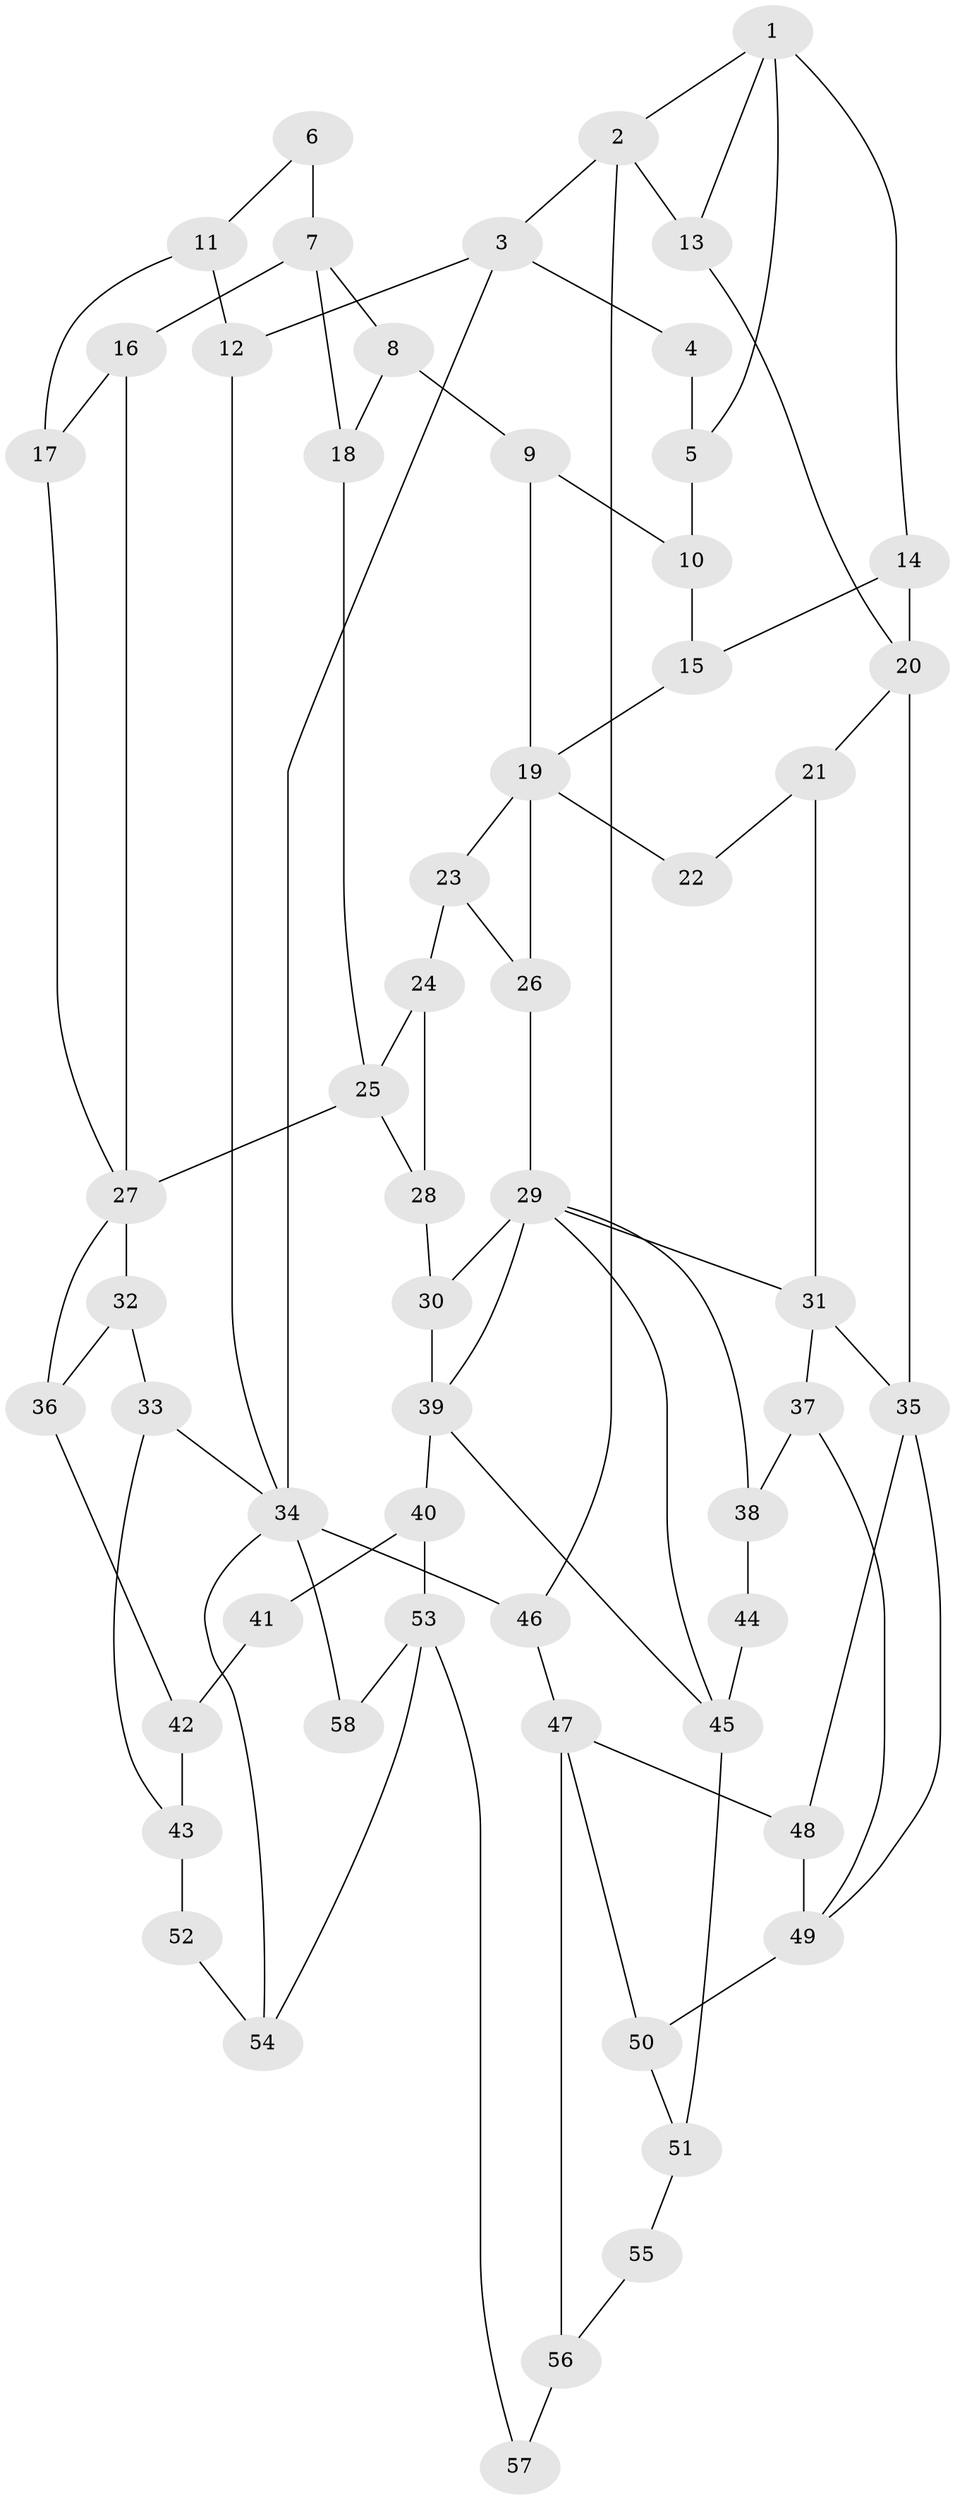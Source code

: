 // original degree distribution, {3: 0.02586206896551724, 6: 0.1896551724137931, 5: 0.5948275862068966, 4: 0.1896551724137931}
// Generated by graph-tools (version 1.1) at 2025/54/03/04/25 22:54:26]
// undirected, 58 vertices, 94 edges
graph export_dot {
  node [color=gray90,style=filled];
  1;
  2;
  3;
  4;
  5;
  6;
  7;
  8;
  9;
  10;
  11;
  12;
  13;
  14;
  15;
  16;
  17;
  18;
  19;
  20;
  21;
  22;
  23;
  24;
  25;
  26;
  27;
  28;
  29;
  30;
  31;
  32;
  33;
  34;
  35;
  36;
  37;
  38;
  39;
  40;
  41;
  42;
  43;
  44;
  45;
  46;
  47;
  48;
  49;
  50;
  51;
  52;
  53;
  54;
  55;
  56;
  57;
  58;
  1 -- 2 [weight=1.0];
  1 -- 5 [weight=1.0];
  1 -- 13 [weight=1.0];
  1 -- 14 [weight=2.0];
  2 -- 3 [weight=1.0];
  2 -- 13 [weight=1.0];
  2 -- 46 [weight=1.0];
  3 -- 4 [weight=1.0];
  3 -- 12 [weight=1.0];
  3 -- 34 [weight=1.0];
  4 -- 5 [weight=1.0];
  5 -- 10 [weight=1.0];
  6 -- 7 [weight=2.0];
  6 -- 11 [weight=1.0];
  7 -- 8 [weight=1.0];
  7 -- 16 [weight=1.0];
  7 -- 18 [weight=1.0];
  8 -- 9 [weight=1.0];
  8 -- 18 [weight=1.0];
  9 -- 10 [weight=1.0];
  9 -- 19 [weight=1.0];
  10 -- 15 [weight=1.0];
  11 -- 12 [weight=1.0];
  11 -- 17 [weight=1.0];
  12 -- 34 [weight=1.0];
  13 -- 20 [weight=1.0];
  14 -- 15 [weight=1.0];
  14 -- 20 [weight=1.0];
  15 -- 19 [weight=1.0];
  16 -- 17 [weight=1.0];
  16 -- 27 [weight=1.0];
  17 -- 27 [weight=1.0];
  18 -- 25 [weight=1.0];
  19 -- 22 [weight=2.0];
  19 -- 23 [weight=1.0];
  19 -- 26 [weight=1.0];
  20 -- 21 [weight=1.0];
  20 -- 35 [weight=2.0];
  21 -- 22 [weight=1.0];
  21 -- 31 [weight=1.0];
  23 -- 24 [weight=1.0];
  23 -- 26 [weight=1.0];
  24 -- 25 [weight=1.0];
  24 -- 28 [weight=1.0];
  25 -- 27 [weight=2.0];
  25 -- 28 [weight=1.0];
  26 -- 29 [weight=1.0];
  27 -- 32 [weight=1.0];
  27 -- 36 [weight=1.0];
  28 -- 30 [weight=1.0];
  29 -- 30 [weight=1.0];
  29 -- 31 [weight=1.0];
  29 -- 38 [weight=1.0];
  29 -- 39 [weight=1.0];
  29 -- 45 [weight=1.0];
  30 -- 39 [weight=2.0];
  31 -- 35 [weight=2.0];
  31 -- 37 [weight=1.0];
  32 -- 33 [weight=1.0];
  32 -- 36 [weight=1.0];
  33 -- 34 [weight=1.0];
  33 -- 43 [weight=1.0];
  34 -- 46 [weight=1.0];
  34 -- 54 [weight=1.0];
  34 -- 58 [weight=2.0];
  35 -- 48 [weight=1.0];
  35 -- 49 [weight=1.0];
  36 -- 42 [weight=1.0];
  37 -- 38 [weight=1.0];
  37 -- 49 [weight=1.0];
  38 -- 44 [weight=1.0];
  39 -- 40 [weight=2.0];
  39 -- 45 [weight=1.0];
  40 -- 41 [weight=1.0];
  40 -- 53 [weight=2.0];
  41 -- 42 [weight=2.0];
  42 -- 43 [weight=3.0];
  43 -- 52 [weight=2.0];
  44 -- 45 [weight=2.0];
  45 -- 51 [weight=2.0];
  46 -- 47 [weight=2.0];
  47 -- 48 [weight=1.0];
  47 -- 50 [weight=1.0];
  47 -- 56 [weight=2.0];
  48 -- 49 [weight=1.0];
  49 -- 50 [weight=2.0];
  50 -- 51 [weight=1.0];
  51 -- 55 [weight=1.0];
  52 -- 54 [weight=1.0];
  53 -- 54 [weight=1.0];
  53 -- 57 [weight=2.0];
  53 -- 58 [weight=1.0];
  55 -- 56 [weight=2.0];
  56 -- 57 [weight=2.0];
}
